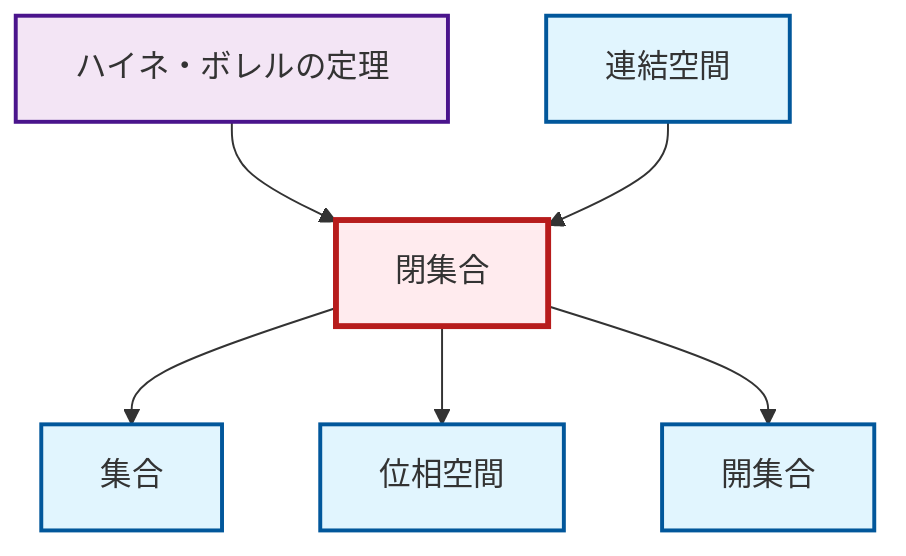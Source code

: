 graph TD
    classDef definition fill:#e1f5fe,stroke:#01579b,stroke-width:2px
    classDef theorem fill:#f3e5f5,stroke:#4a148c,stroke-width:2px
    classDef axiom fill:#fff3e0,stroke:#e65100,stroke-width:2px
    classDef example fill:#e8f5e9,stroke:#1b5e20,stroke-width:2px
    classDef current fill:#ffebee,stroke:#b71c1c,stroke-width:3px
    def-open-set["開集合"]:::definition
    def-set["集合"]:::definition
    def-topological-space["位相空間"]:::definition
    def-closed-set["閉集合"]:::definition
    def-connected["連結空間"]:::definition
    thm-heine-borel["ハイネ・ボレルの定理"]:::theorem
    def-closed-set --> def-set
    def-closed-set --> def-topological-space
    thm-heine-borel --> def-closed-set
    def-connected --> def-closed-set
    def-closed-set --> def-open-set
    class def-closed-set current
